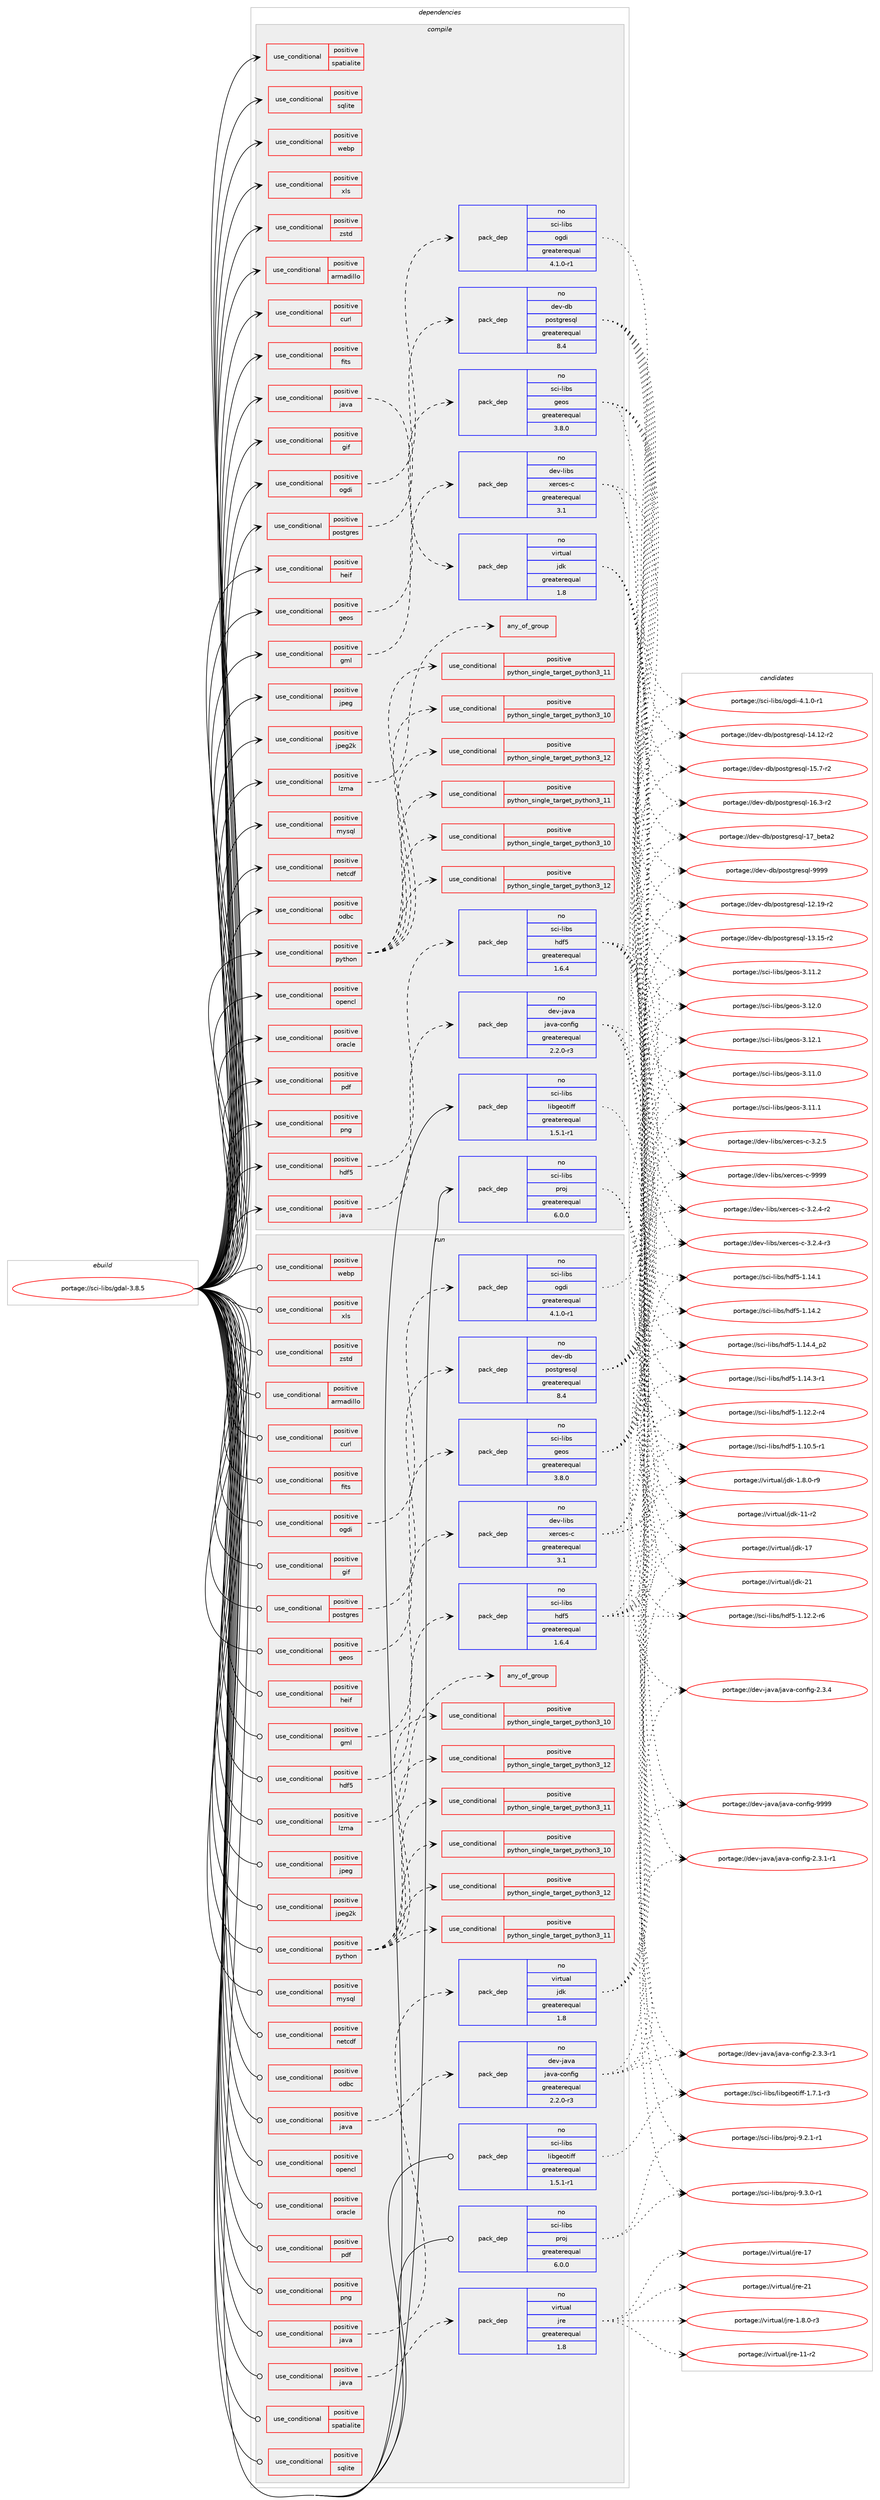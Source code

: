 digraph prolog {

# *************
# Graph options
# *************

newrank=true;
concentrate=true;
compound=true;
graph [rankdir=LR,fontname=Helvetica,fontsize=10,ranksep=1.5];#, ranksep=2.5, nodesep=0.2];
edge  [arrowhead=vee];
node  [fontname=Helvetica,fontsize=10];

# **********
# The ebuild
# **********

subgraph cluster_leftcol {
color=gray;
rank=same;
label=<<i>ebuild</i>>;
id [label="portage://sci-libs/gdal-3.8.5", color=red, width=4, href="../sci-libs/gdal-3.8.5.svg"];
}

# ****************
# The dependencies
# ****************

subgraph cluster_midcol {
color=gray;
label=<<i>dependencies</i>>;
subgraph cluster_compile {
fillcolor="#eeeeee";
style=filled;
label=<<i>compile</i>>;
subgraph cond103457 {
dependency201153 [label=<<TABLE BORDER="0" CELLBORDER="1" CELLSPACING="0" CELLPADDING="4"><TR><TD ROWSPAN="3" CELLPADDING="10">use_conditional</TD></TR><TR><TD>positive</TD></TR><TR><TD>armadillo</TD></TR></TABLE>>, shape=none, color=red];
# *** BEGIN UNKNOWN DEPENDENCY TYPE (TODO) ***
# dependency201153 -> package_dependency(portage://sci-libs/gdal-3.8.5,install,no,sci-libs,armadillo,none,[,,],any_same_slot,[use(enable(lapack),none)])
# *** END UNKNOWN DEPENDENCY TYPE (TODO) ***

}
id:e -> dependency201153:w [weight=20,style="solid",arrowhead="vee"];
subgraph cond103458 {
dependency201154 [label=<<TABLE BORDER="0" CELLBORDER="1" CELLSPACING="0" CELLPADDING="4"><TR><TD ROWSPAN="3" CELLPADDING="10">use_conditional</TD></TR><TR><TD>positive</TD></TR><TR><TD>curl</TD></TR></TABLE>>, shape=none, color=red];
# *** BEGIN UNKNOWN DEPENDENCY TYPE (TODO) ***
# dependency201154 -> package_dependency(portage://sci-libs/gdal-3.8.5,install,no,net-misc,curl,none,[,,],[],[])
# *** END UNKNOWN DEPENDENCY TYPE (TODO) ***

}
id:e -> dependency201154:w [weight=20,style="solid",arrowhead="vee"];
subgraph cond103459 {
dependency201155 [label=<<TABLE BORDER="0" CELLBORDER="1" CELLSPACING="0" CELLPADDING="4"><TR><TD ROWSPAN="3" CELLPADDING="10">use_conditional</TD></TR><TR><TD>positive</TD></TR><TR><TD>fits</TD></TR></TABLE>>, shape=none, color=red];
# *** BEGIN UNKNOWN DEPENDENCY TYPE (TODO) ***
# dependency201155 -> package_dependency(portage://sci-libs/gdal-3.8.5,install,no,sci-libs,cfitsio,none,[,,],any_same_slot,[])
# *** END UNKNOWN DEPENDENCY TYPE (TODO) ***

}
id:e -> dependency201155:w [weight=20,style="solid",arrowhead="vee"];
subgraph cond103460 {
dependency201156 [label=<<TABLE BORDER="0" CELLBORDER="1" CELLSPACING="0" CELLPADDING="4"><TR><TD ROWSPAN="3" CELLPADDING="10">use_conditional</TD></TR><TR><TD>positive</TD></TR><TR><TD>geos</TD></TR></TABLE>>, shape=none, color=red];
subgraph pack94910 {
dependency201157 [label=<<TABLE BORDER="0" CELLBORDER="1" CELLSPACING="0" CELLPADDING="4" WIDTH="220"><TR><TD ROWSPAN="6" CELLPADDING="30">pack_dep</TD></TR><TR><TD WIDTH="110">no</TD></TR><TR><TD>sci-libs</TD></TR><TR><TD>geos</TD></TR><TR><TD>greaterequal</TD></TR><TR><TD>3.8.0</TD></TR></TABLE>>, shape=none, color=blue];
}
dependency201156:e -> dependency201157:w [weight=20,style="dashed",arrowhead="vee"];
}
id:e -> dependency201156:w [weight=20,style="solid",arrowhead="vee"];
subgraph cond103461 {
dependency201158 [label=<<TABLE BORDER="0" CELLBORDER="1" CELLSPACING="0" CELLPADDING="4"><TR><TD ROWSPAN="3" CELLPADDING="10">use_conditional</TD></TR><TR><TD>positive</TD></TR><TR><TD>gif</TD></TR></TABLE>>, shape=none, color=red];
# *** BEGIN UNKNOWN DEPENDENCY TYPE (TODO) ***
# dependency201158 -> package_dependency(portage://sci-libs/gdal-3.8.5,install,no,media-libs,giflib,none,[,,],any_same_slot,[])
# *** END UNKNOWN DEPENDENCY TYPE (TODO) ***

}
id:e -> dependency201158:w [weight=20,style="solid",arrowhead="vee"];
subgraph cond103462 {
dependency201159 [label=<<TABLE BORDER="0" CELLBORDER="1" CELLSPACING="0" CELLPADDING="4"><TR><TD ROWSPAN="3" CELLPADDING="10">use_conditional</TD></TR><TR><TD>positive</TD></TR><TR><TD>gml</TD></TR></TABLE>>, shape=none, color=red];
subgraph pack94911 {
dependency201160 [label=<<TABLE BORDER="0" CELLBORDER="1" CELLSPACING="0" CELLPADDING="4" WIDTH="220"><TR><TD ROWSPAN="6" CELLPADDING="30">pack_dep</TD></TR><TR><TD WIDTH="110">no</TD></TR><TR><TD>dev-libs</TD></TR><TR><TD>xerces-c</TD></TR><TR><TD>greaterequal</TD></TR><TR><TD>3.1</TD></TR></TABLE>>, shape=none, color=blue];
}
dependency201159:e -> dependency201160:w [weight=20,style="dashed",arrowhead="vee"];
}
id:e -> dependency201159:w [weight=20,style="solid",arrowhead="vee"];
subgraph cond103463 {
dependency201161 [label=<<TABLE BORDER="0" CELLBORDER="1" CELLSPACING="0" CELLPADDING="4"><TR><TD ROWSPAN="3" CELLPADDING="10">use_conditional</TD></TR><TR><TD>positive</TD></TR><TR><TD>hdf5</TD></TR></TABLE>>, shape=none, color=red];
subgraph pack94912 {
dependency201162 [label=<<TABLE BORDER="0" CELLBORDER="1" CELLSPACING="0" CELLPADDING="4" WIDTH="220"><TR><TD ROWSPAN="6" CELLPADDING="30">pack_dep</TD></TR><TR><TD WIDTH="110">no</TD></TR><TR><TD>sci-libs</TD></TR><TR><TD>hdf5</TD></TR><TR><TD>greaterequal</TD></TR><TR><TD>1.6.4</TD></TR></TABLE>>, shape=none, color=blue];
}
dependency201161:e -> dependency201162:w [weight=20,style="dashed",arrowhead="vee"];
}
id:e -> dependency201161:w [weight=20,style="solid",arrowhead="vee"];
subgraph cond103464 {
dependency201163 [label=<<TABLE BORDER="0" CELLBORDER="1" CELLSPACING="0" CELLPADDING="4"><TR><TD ROWSPAN="3" CELLPADDING="10">use_conditional</TD></TR><TR><TD>positive</TD></TR><TR><TD>heif</TD></TR></TABLE>>, shape=none, color=red];
# *** BEGIN UNKNOWN DEPENDENCY TYPE (TODO) ***
# dependency201163 -> package_dependency(portage://sci-libs/gdal-3.8.5,install,no,media-libs,libheif,none,[,,],any_same_slot,[])
# *** END UNKNOWN DEPENDENCY TYPE (TODO) ***

}
id:e -> dependency201163:w [weight=20,style="solid",arrowhead="vee"];
subgraph cond103465 {
dependency201164 [label=<<TABLE BORDER="0" CELLBORDER="1" CELLSPACING="0" CELLPADDING="4"><TR><TD ROWSPAN="3" CELLPADDING="10">use_conditional</TD></TR><TR><TD>positive</TD></TR><TR><TD>java</TD></TR></TABLE>>, shape=none, color=red];
subgraph pack94913 {
dependency201165 [label=<<TABLE BORDER="0" CELLBORDER="1" CELLSPACING="0" CELLPADDING="4" WIDTH="220"><TR><TD ROWSPAN="6" CELLPADDING="30">pack_dep</TD></TR><TR><TD WIDTH="110">no</TD></TR><TR><TD>dev-java</TD></TR><TR><TD>java-config</TD></TR><TR><TD>greaterequal</TD></TR><TR><TD>2.2.0-r3</TD></TR></TABLE>>, shape=none, color=blue];
}
dependency201164:e -> dependency201165:w [weight=20,style="dashed",arrowhead="vee"];
}
id:e -> dependency201164:w [weight=20,style="solid",arrowhead="vee"];
subgraph cond103466 {
dependency201166 [label=<<TABLE BORDER="0" CELLBORDER="1" CELLSPACING="0" CELLPADDING="4"><TR><TD ROWSPAN="3" CELLPADDING="10">use_conditional</TD></TR><TR><TD>positive</TD></TR><TR><TD>java</TD></TR></TABLE>>, shape=none, color=red];
subgraph pack94914 {
dependency201167 [label=<<TABLE BORDER="0" CELLBORDER="1" CELLSPACING="0" CELLPADDING="4" WIDTH="220"><TR><TD ROWSPAN="6" CELLPADDING="30">pack_dep</TD></TR><TR><TD WIDTH="110">no</TD></TR><TR><TD>virtual</TD></TR><TR><TD>jdk</TD></TR><TR><TD>greaterequal</TD></TR><TR><TD>1.8</TD></TR></TABLE>>, shape=none, color=blue];
}
dependency201166:e -> dependency201167:w [weight=20,style="dashed",arrowhead="vee"];
}
id:e -> dependency201166:w [weight=20,style="solid",arrowhead="vee"];
subgraph cond103467 {
dependency201168 [label=<<TABLE BORDER="0" CELLBORDER="1" CELLSPACING="0" CELLPADDING="4"><TR><TD ROWSPAN="3" CELLPADDING="10">use_conditional</TD></TR><TR><TD>positive</TD></TR><TR><TD>jpeg</TD></TR></TABLE>>, shape=none, color=red];
# *** BEGIN UNKNOWN DEPENDENCY TYPE (TODO) ***
# dependency201168 -> package_dependency(portage://sci-libs/gdal-3.8.5,install,no,media-libs,libjpeg-turbo,none,[,,],any_same_slot,[])
# *** END UNKNOWN DEPENDENCY TYPE (TODO) ***

}
id:e -> dependency201168:w [weight=20,style="solid",arrowhead="vee"];
subgraph cond103468 {
dependency201169 [label=<<TABLE BORDER="0" CELLBORDER="1" CELLSPACING="0" CELLPADDING="4"><TR><TD ROWSPAN="3" CELLPADDING="10">use_conditional</TD></TR><TR><TD>positive</TD></TR><TR><TD>jpeg2k</TD></TR></TABLE>>, shape=none, color=red];
# *** BEGIN UNKNOWN DEPENDENCY TYPE (TODO) ***
# dependency201169 -> package_dependency(portage://sci-libs/gdal-3.8.5,install,no,media-libs,openjpeg,none,[,,],[slot(2),equal],[])
# *** END UNKNOWN DEPENDENCY TYPE (TODO) ***

}
id:e -> dependency201169:w [weight=20,style="solid",arrowhead="vee"];
subgraph cond103469 {
dependency201170 [label=<<TABLE BORDER="0" CELLBORDER="1" CELLSPACING="0" CELLPADDING="4"><TR><TD ROWSPAN="3" CELLPADDING="10">use_conditional</TD></TR><TR><TD>positive</TD></TR><TR><TD>lzma</TD></TR></TABLE>>, shape=none, color=red];
subgraph any2601 {
dependency201171 [label=<<TABLE BORDER="0" CELLBORDER="1" CELLSPACING="0" CELLPADDING="4"><TR><TD CELLPADDING="10">any_of_group</TD></TR></TABLE>>, shape=none, color=red];# *** BEGIN UNKNOWN DEPENDENCY TYPE (TODO) ***
# dependency201171 -> package_dependency(portage://sci-libs/gdal-3.8.5,install,no,app-arch,xz-utils,none,[,,],[],[])
# *** END UNKNOWN DEPENDENCY TYPE (TODO) ***

# *** BEGIN UNKNOWN DEPENDENCY TYPE (TODO) ***
# dependency201171 -> package_dependency(portage://sci-libs/gdal-3.8.5,install,no,app-arch,lzma,none,[,,],[],[])
# *** END UNKNOWN DEPENDENCY TYPE (TODO) ***

}
dependency201170:e -> dependency201171:w [weight=20,style="dashed",arrowhead="vee"];
}
id:e -> dependency201170:w [weight=20,style="solid",arrowhead="vee"];
subgraph cond103470 {
dependency201172 [label=<<TABLE BORDER="0" CELLBORDER="1" CELLSPACING="0" CELLPADDING="4"><TR><TD ROWSPAN="3" CELLPADDING="10">use_conditional</TD></TR><TR><TD>positive</TD></TR><TR><TD>mysql</TD></TR></TABLE>>, shape=none, color=red];
# *** BEGIN UNKNOWN DEPENDENCY TYPE (TODO) ***
# dependency201172 -> package_dependency(portage://sci-libs/gdal-3.8.5,install,no,virtual,mysql,none,[,,],[],[])
# *** END UNKNOWN DEPENDENCY TYPE (TODO) ***

}
id:e -> dependency201172:w [weight=20,style="solid",arrowhead="vee"];
subgraph cond103471 {
dependency201173 [label=<<TABLE BORDER="0" CELLBORDER="1" CELLSPACING="0" CELLPADDING="4"><TR><TD ROWSPAN="3" CELLPADDING="10">use_conditional</TD></TR><TR><TD>positive</TD></TR><TR><TD>netcdf</TD></TR></TABLE>>, shape=none, color=red];
# *** BEGIN UNKNOWN DEPENDENCY TYPE (TODO) ***
# dependency201173 -> package_dependency(portage://sci-libs/gdal-3.8.5,install,no,sci-libs,netcdf,none,[,,],any_same_slot,[])
# *** END UNKNOWN DEPENDENCY TYPE (TODO) ***

}
id:e -> dependency201173:w [weight=20,style="solid",arrowhead="vee"];
subgraph cond103472 {
dependency201174 [label=<<TABLE BORDER="0" CELLBORDER="1" CELLSPACING="0" CELLPADDING="4"><TR><TD ROWSPAN="3" CELLPADDING="10">use_conditional</TD></TR><TR><TD>positive</TD></TR><TR><TD>odbc</TD></TR></TABLE>>, shape=none, color=red];
# *** BEGIN UNKNOWN DEPENDENCY TYPE (TODO) ***
# dependency201174 -> package_dependency(portage://sci-libs/gdal-3.8.5,install,no,dev-db,unixODBC,none,[,,],[],[])
# *** END UNKNOWN DEPENDENCY TYPE (TODO) ***

}
id:e -> dependency201174:w [weight=20,style="solid",arrowhead="vee"];
subgraph cond103473 {
dependency201175 [label=<<TABLE BORDER="0" CELLBORDER="1" CELLSPACING="0" CELLPADDING="4"><TR><TD ROWSPAN="3" CELLPADDING="10">use_conditional</TD></TR><TR><TD>positive</TD></TR><TR><TD>ogdi</TD></TR></TABLE>>, shape=none, color=red];
subgraph pack94915 {
dependency201176 [label=<<TABLE BORDER="0" CELLBORDER="1" CELLSPACING="0" CELLPADDING="4" WIDTH="220"><TR><TD ROWSPAN="6" CELLPADDING="30">pack_dep</TD></TR><TR><TD WIDTH="110">no</TD></TR><TR><TD>sci-libs</TD></TR><TR><TD>ogdi</TD></TR><TR><TD>greaterequal</TD></TR><TR><TD>4.1.0-r1</TD></TR></TABLE>>, shape=none, color=blue];
}
dependency201175:e -> dependency201176:w [weight=20,style="dashed",arrowhead="vee"];
}
id:e -> dependency201175:w [weight=20,style="solid",arrowhead="vee"];
subgraph cond103474 {
dependency201177 [label=<<TABLE BORDER="0" CELLBORDER="1" CELLSPACING="0" CELLPADDING="4"><TR><TD ROWSPAN="3" CELLPADDING="10">use_conditional</TD></TR><TR><TD>positive</TD></TR><TR><TD>opencl</TD></TR></TABLE>>, shape=none, color=red];
# *** BEGIN UNKNOWN DEPENDENCY TYPE (TODO) ***
# dependency201177 -> package_dependency(portage://sci-libs/gdal-3.8.5,install,no,virtual,opencl,none,[,,],[],[])
# *** END UNKNOWN DEPENDENCY TYPE (TODO) ***

}
id:e -> dependency201177:w [weight=20,style="solid",arrowhead="vee"];
subgraph cond103475 {
dependency201178 [label=<<TABLE BORDER="0" CELLBORDER="1" CELLSPACING="0" CELLPADDING="4"><TR><TD ROWSPAN="3" CELLPADDING="10">use_conditional</TD></TR><TR><TD>positive</TD></TR><TR><TD>oracle</TD></TR></TABLE>>, shape=none, color=red];
# *** BEGIN UNKNOWN DEPENDENCY TYPE (TODO) ***
# dependency201178 -> package_dependency(portage://sci-libs/gdal-3.8.5,install,no,dev-db,oracle-instantclient,none,[,,],any_same_slot,[])
# *** END UNKNOWN DEPENDENCY TYPE (TODO) ***

}
id:e -> dependency201178:w [weight=20,style="solid",arrowhead="vee"];
subgraph cond103476 {
dependency201179 [label=<<TABLE BORDER="0" CELLBORDER="1" CELLSPACING="0" CELLPADDING="4"><TR><TD ROWSPAN="3" CELLPADDING="10">use_conditional</TD></TR><TR><TD>positive</TD></TR><TR><TD>pdf</TD></TR></TABLE>>, shape=none, color=red];
# *** BEGIN UNKNOWN DEPENDENCY TYPE (TODO) ***
# dependency201179 -> package_dependency(portage://sci-libs/gdal-3.8.5,install,no,app-text,poppler,none,[,,],any_same_slot,[])
# *** END UNKNOWN DEPENDENCY TYPE (TODO) ***

}
id:e -> dependency201179:w [weight=20,style="solid",arrowhead="vee"];
subgraph cond103477 {
dependency201180 [label=<<TABLE BORDER="0" CELLBORDER="1" CELLSPACING="0" CELLPADDING="4"><TR><TD ROWSPAN="3" CELLPADDING="10">use_conditional</TD></TR><TR><TD>positive</TD></TR><TR><TD>png</TD></TR></TABLE>>, shape=none, color=red];
# *** BEGIN UNKNOWN DEPENDENCY TYPE (TODO) ***
# dependency201180 -> package_dependency(portage://sci-libs/gdal-3.8.5,install,no,media-libs,libpng,none,[,,],any_same_slot,[])
# *** END UNKNOWN DEPENDENCY TYPE (TODO) ***

}
id:e -> dependency201180:w [weight=20,style="solid",arrowhead="vee"];
subgraph cond103478 {
dependency201181 [label=<<TABLE BORDER="0" CELLBORDER="1" CELLSPACING="0" CELLPADDING="4"><TR><TD ROWSPAN="3" CELLPADDING="10">use_conditional</TD></TR><TR><TD>positive</TD></TR><TR><TD>postgres</TD></TR></TABLE>>, shape=none, color=red];
subgraph pack94916 {
dependency201182 [label=<<TABLE BORDER="0" CELLBORDER="1" CELLSPACING="0" CELLPADDING="4" WIDTH="220"><TR><TD ROWSPAN="6" CELLPADDING="30">pack_dep</TD></TR><TR><TD WIDTH="110">no</TD></TR><TR><TD>dev-db</TD></TR><TR><TD>postgresql</TD></TR><TR><TD>greaterequal</TD></TR><TR><TD>8.4</TD></TR></TABLE>>, shape=none, color=blue];
}
dependency201181:e -> dependency201182:w [weight=20,style="dashed",arrowhead="vee"];
}
id:e -> dependency201181:w [weight=20,style="solid",arrowhead="vee"];
subgraph cond103479 {
dependency201183 [label=<<TABLE BORDER="0" CELLBORDER="1" CELLSPACING="0" CELLPADDING="4"><TR><TD ROWSPAN="3" CELLPADDING="10">use_conditional</TD></TR><TR><TD>positive</TD></TR><TR><TD>python</TD></TR></TABLE>>, shape=none, color=red];
subgraph cond103480 {
dependency201184 [label=<<TABLE BORDER="0" CELLBORDER="1" CELLSPACING="0" CELLPADDING="4"><TR><TD ROWSPAN="3" CELLPADDING="10">use_conditional</TD></TR><TR><TD>positive</TD></TR><TR><TD>python_single_target_python3_10</TD></TR></TABLE>>, shape=none, color=red];
# *** BEGIN UNKNOWN DEPENDENCY TYPE (TODO) ***
# dependency201184 -> package_dependency(portage://sci-libs/gdal-3.8.5,install,no,dev-lang,python,none,[,,],[slot(3.10)],[])
# *** END UNKNOWN DEPENDENCY TYPE (TODO) ***

}
dependency201183:e -> dependency201184:w [weight=20,style="dashed",arrowhead="vee"];
subgraph cond103481 {
dependency201185 [label=<<TABLE BORDER="0" CELLBORDER="1" CELLSPACING="0" CELLPADDING="4"><TR><TD ROWSPAN="3" CELLPADDING="10">use_conditional</TD></TR><TR><TD>positive</TD></TR><TR><TD>python_single_target_python3_11</TD></TR></TABLE>>, shape=none, color=red];
# *** BEGIN UNKNOWN DEPENDENCY TYPE (TODO) ***
# dependency201185 -> package_dependency(portage://sci-libs/gdal-3.8.5,install,no,dev-lang,python,none,[,,],[slot(3.11)],[])
# *** END UNKNOWN DEPENDENCY TYPE (TODO) ***

}
dependency201183:e -> dependency201185:w [weight=20,style="dashed",arrowhead="vee"];
subgraph cond103482 {
dependency201186 [label=<<TABLE BORDER="0" CELLBORDER="1" CELLSPACING="0" CELLPADDING="4"><TR><TD ROWSPAN="3" CELLPADDING="10">use_conditional</TD></TR><TR><TD>positive</TD></TR><TR><TD>python_single_target_python3_12</TD></TR></TABLE>>, shape=none, color=red];
# *** BEGIN UNKNOWN DEPENDENCY TYPE (TODO) ***
# dependency201186 -> package_dependency(portage://sci-libs/gdal-3.8.5,install,no,dev-lang,python,none,[,,],[slot(3.12)],[])
# *** END UNKNOWN DEPENDENCY TYPE (TODO) ***

}
dependency201183:e -> dependency201186:w [weight=20,style="dashed",arrowhead="vee"];
subgraph cond103483 {
dependency201187 [label=<<TABLE BORDER="0" CELLBORDER="1" CELLSPACING="0" CELLPADDING="4"><TR><TD ROWSPAN="3" CELLPADDING="10">use_conditional</TD></TR><TR><TD>positive</TD></TR><TR><TD>python_single_target_python3_10</TD></TR></TABLE>>, shape=none, color=red];
# *** BEGIN UNKNOWN DEPENDENCY TYPE (TODO) ***
# dependency201187 -> package_dependency(portage://sci-libs/gdal-3.8.5,install,no,dev-python,numpy,none,[,,],[],[use(enable(python_targets_python3_10),negative)])
# *** END UNKNOWN DEPENDENCY TYPE (TODO) ***

}
dependency201183:e -> dependency201187:w [weight=20,style="dashed",arrowhead="vee"];
subgraph cond103484 {
dependency201188 [label=<<TABLE BORDER="0" CELLBORDER="1" CELLSPACING="0" CELLPADDING="4"><TR><TD ROWSPAN="3" CELLPADDING="10">use_conditional</TD></TR><TR><TD>positive</TD></TR><TR><TD>python_single_target_python3_11</TD></TR></TABLE>>, shape=none, color=red];
# *** BEGIN UNKNOWN DEPENDENCY TYPE (TODO) ***
# dependency201188 -> package_dependency(portage://sci-libs/gdal-3.8.5,install,no,dev-python,numpy,none,[,,],[],[use(enable(python_targets_python3_11),negative)])
# *** END UNKNOWN DEPENDENCY TYPE (TODO) ***

}
dependency201183:e -> dependency201188:w [weight=20,style="dashed",arrowhead="vee"];
subgraph cond103485 {
dependency201189 [label=<<TABLE BORDER="0" CELLBORDER="1" CELLSPACING="0" CELLPADDING="4"><TR><TD ROWSPAN="3" CELLPADDING="10">use_conditional</TD></TR><TR><TD>positive</TD></TR><TR><TD>python_single_target_python3_12</TD></TR></TABLE>>, shape=none, color=red];
# *** BEGIN UNKNOWN DEPENDENCY TYPE (TODO) ***
# dependency201189 -> package_dependency(portage://sci-libs/gdal-3.8.5,install,no,dev-python,numpy,none,[,,],[],[use(enable(python_targets_python3_12),negative)])
# *** END UNKNOWN DEPENDENCY TYPE (TODO) ***

}
dependency201183:e -> dependency201189:w [weight=20,style="dashed",arrowhead="vee"];
}
id:e -> dependency201183:w [weight=20,style="solid",arrowhead="vee"];
subgraph cond103486 {
dependency201190 [label=<<TABLE BORDER="0" CELLBORDER="1" CELLSPACING="0" CELLPADDING="4"><TR><TD ROWSPAN="3" CELLPADDING="10">use_conditional</TD></TR><TR><TD>positive</TD></TR><TR><TD>spatialite</TD></TR></TABLE>>, shape=none, color=red];
# *** BEGIN UNKNOWN DEPENDENCY TYPE (TODO) ***
# dependency201190 -> package_dependency(portage://sci-libs/gdal-3.8.5,install,no,dev-db,spatialite,none,[,,],[],[])
# *** END UNKNOWN DEPENDENCY TYPE (TODO) ***

}
id:e -> dependency201190:w [weight=20,style="solid",arrowhead="vee"];
subgraph cond103487 {
dependency201191 [label=<<TABLE BORDER="0" CELLBORDER="1" CELLSPACING="0" CELLPADDING="4"><TR><TD ROWSPAN="3" CELLPADDING="10">use_conditional</TD></TR><TR><TD>positive</TD></TR><TR><TD>sqlite</TD></TR></TABLE>>, shape=none, color=red];
# *** BEGIN UNKNOWN DEPENDENCY TYPE (TODO) ***
# dependency201191 -> package_dependency(portage://sci-libs/gdal-3.8.5,install,no,dev-db,sqlite,none,[,,],[slot(3)],[])
# *** END UNKNOWN DEPENDENCY TYPE (TODO) ***

}
id:e -> dependency201191:w [weight=20,style="solid",arrowhead="vee"];
subgraph cond103488 {
dependency201192 [label=<<TABLE BORDER="0" CELLBORDER="1" CELLSPACING="0" CELLPADDING="4"><TR><TD ROWSPAN="3" CELLPADDING="10">use_conditional</TD></TR><TR><TD>positive</TD></TR><TR><TD>webp</TD></TR></TABLE>>, shape=none, color=red];
# *** BEGIN UNKNOWN DEPENDENCY TYPE (TODO) ***
# dependency201192 -> package_dependency(portage://sci-libs/gdal-3.8.5,install,no,media-libs,libwebp,none,[,,],any_same_slot,[])
# *** END UNKNOWN DEPENDENCY TYPE (TODO) ***

}
id:e -> dependency201192:w [weight=20,style="solid",arrowhead="vee"];
subgraph cond103489 {
dependency201193 [label=<<TABLE BORDER="0" CELLBORDER="1" CELLSPACING="0" CELLPADDING="4"><TR><TD ROWSPAN="3" CELLPADDING="10">use_conditional</TD></TR><TR><TD>positive</TD></TR><TR><TD>xls</TD></TR></TABLE>>, shape=none, color=red];
# *** BEGIN UNKNOWN DEPENDENCY TYPE (TODO) ***
# dependency201193 -> package_dependency(portage://sci-libs/gdal-3.8.5,install,no,dev-libs,freexl,none,[,,],[],[])
# *** END UNKNOWN DEPENDENCY TYPE (TODO) ***

}
id:e -> dependency201193:w [weight=20,style="solid",arrowhead="vee"];
subgraph cond103490 {
dependency201194 [label=<<TABLE BORDER="0" CELLBORDER="1" CELLSPACING="0" CELLPADDING="4"><TR><TD ROWSPAN="3" CELLPADDING="10">use_conditional</TD></TR><TR><TD>positive</TD></TR><TR><TD>zstd</TD></TR></TABLE>>, shape=none, color=red];
# *** BEGIN UNKNOWN DEPENDENCY TYPE (TODO) ***
# dependency201194 -> package_dependency(portage://sci-libs/gdal-3.8.5,install,no,app-arch,zstd,none,[,,],any_same_slot,[])
# *** END UNKNOWN DEPENDENCY TYPE (TODO) ***

}
id:e -> dependency201194:w [weight=20,style="solid",arrowhead="vee"];
# *** BEGIN UNKNOWN DEPENDENCY TYPE (TODO) ***
# id -> package_dependency(portage://sci-libs/gdal-3.8.5,install,no,dev-libs,expat,none,[,,],[],[])
# *** END UNKNOWN DEPENDENCY TYPE (TODO) ***

# *** BEGIN UNKNOWN DEPENDENCY TYPE (TODO) ***
# id -> package_dependency(portage://sci-libs/gdal-3.8.5,install,no,dev-libs,json-c,none,[,,],any_same_slot,[])
# *** END UNKNOWN DEPENDENCY TYPE (TODO) ***

# *** BEGIN UNKNOWN DEPENDENCY TYPE (TODO) ***
# id -> package_dependency(portage://sci-libs/gdal-3.8.5,install,no,dev-libs,libpcre2,none,[,,],[],[])
# *** END UNKNOWN DEPENDENCY TYPE (TODO) ***

# *** BEGIN UNKNOWN DEPENDENCY TYPE (TODO) ***
# id -> package_dependency(portage://sci-libs/gdal-3.8.5,install,no,dev-libs,libxml2,none,[,,],[slot(2)],[])
# *** END UNKNOWN DEPENDENCY TYPE (TODO) ***

# *** BEGIN UNKNOWN DEPENDENCY TYPE (TODO) ***
# id -> package_dependency(portage://sci-libs/gdal-3.8.5,install,no,dev-libs,openssl,none,[,,],any_same_slot,[])
# *** END UNKNOWN DEPENDENCY TYPE (TODO) ***

# *** BEGIN UNKNOWN DEPENDENCY TYPE (TODO) ***
# id -> package_dependency(portage://sci-libs/gdal-3.8.5,install,no,media-libs,tiff,none,[,,],[],[])
# *** END UNKNOWN DEPENDENCY TYPE (TODO) ***

subgraph pack94917 {
dependency201195 [label=<<TABLE BORDER="0" CELLBORDER="1" CELLSPACING="0" CELLPADDING="4" WIDTH="220"><TR><TD ROWSPAN="6" CELLPADDING="30">pack_dep</TD></TR><TR><TD WIDTH="110">no</TD></TR><TR><TD>sci-libs</TD></TR><TR><TD>libgeotiff</TD></TR><TR><TD>greaterequal</TD></TR><TR><TD>1.5.1-r1</TD></TR></TABLE>>, shape=none, color=blue];
}
id:e -> dependency201195:w [weight=20,style="solid",arrowhead="vee"];
subgraph pack94918 {
dependency201196 [label=<<TABLE BORDER="0" CELLBORDER="1" CELLSPACING="0" CELLPADDING="4" WIDTH="220"><TR><TD ROWSPAN="6" CELLPADDING="30">pack_dep</TD></TR><TR><TD WIDTH="110">no</TD></TR><TR><TD>sci-libs</TD></TR><TR><TD>proj</TD></TR><TR><TD>greaterequal</TD></TR><TR><TD>6.0.0</TD></TR></TABLE>>, shape=none, color=blue];
}
id:e -> dependency201196:w [weight=20,style="solid",arrowhead="vee"];
# *** BEGIN UNKNOWN DEPENDENCY TYPE (TODO) ***
# id -> package_dependency(portage://sci-libs/gdal-3.8.5,install,no,sys-libs,zlib,none,[,,],[],[use(enable(minizip),positive)])
# *** END UNKNOWN DEPENDENCY TYPE (TODO) ***

}
subgraph cluster_compileandrun {
fillcolor="#eeeeee";
style=filled;
label=<<i>compile and run</i>>;
}
subgraph cluster_run {
fillcolor="#eeeeee";
style=filled;
label=<<i>run</i>>;
subgraph cond103491 {
dependency201197 [label=<<TABLE BORDER="0" CELLBORDER="1" CELLSPACING="0" CELLPADDING="4"><TR><TD ROWSPAN="3" CELLPADDING="10">use_conditional</TD></TR><TR><TD>positive</TD></TR><TR><TD>armadillo</TD></TR></TABLE>>, shape=none, color=red];
# *** BEGIN UNKNOWN DEPENDENCY TYPE (TODO) ***
# dependency201197 -> package_dependency(portage://sci-libs/gdal-3.8.5,run,no,sci-libs,armadillo,none,[,,],any_same_slot,[use(enable(lapack),none)])
# *** END UNKNOWN DEPENDENCY TYPE (TODO) ***

}
id:e -> dependency201197:w [weight=20,style="solid",arrowhead="odot"];
subgraph cond103492 {
dependency201198 [label=<<TABLE BORDER="0" CELLBORDER="1" CELLSPACING="0" CELLPADDING="4"><TR><TD ROWSPAN="3" CELLPADDING="10">use_conditional</TD></TR><TR><TD>positive</TD></TR><TR><TD>curl</TD></TR></TABLE>>, shape=none, color=red];
# *** BEGIN UNKNOWN DEPENDENCY TYPE (TODO) ***
# dependency201198 -> package_dependency(portage://sci-libs/gdal-3.8.5,run,no,net-misc,curl,none,[,,],[],[])
# *** END UNKNOWN DEPENDENCY TYPE (TODO) ***

}
id:e -> dependency201198:w [weight=20,style="solid",arrowhead="odot"];
subgraph cond103493 {
dependency201199 [label=<<TABLE BORDER="0" CELLBORDER="1" CELLSPACING="0" CELLPADDING="4"><TR><TD ROWSPAN="3" CELLPADDING="10">use_conditional</TD></TR><TR><TD>positive</TD></TR><TR><TD>fits</TD></TR></TABLE>>, shape=none, color=red];
# *** BEGIN UNKNOWN DEPENDENCY TYPE (TODO) ***
# dependency201199 -> package_dependency(portage://sci-libs/gdal-3.8.5,run,no,sci-libs,cfitsio,none,[,,],any_same_slot,[])
# *** END UNKNOWN DEPENDENCY TYPE (TODO) ***

}
id:e -> dependency201199:w [weight=20,style="solid",arrowhead="odot"];
subgraph cond103494 {
dependency201200 [label=<<TABLE BORDER="0" CELLBORDER="1" CELLSPACING="0" CELLPADDING="4"><TR><TD ROWSPAN="3" CELLPADDING="10">use_conditional</TD></TR><TR><TD>positive</TD></TR><TR><TD>geos</TD></TR></TABLE>>, shape=none, color=red];
subgraph pack94919 {
dependency201201 [label=<<TABLE BORDER="0" CELLBORDER="1" CELLSPACING="0" CELLPADDING="4" WIDTH="220"><TR><TD ROWSPAN="6" CELLPADDING="30">pack_dep</TD></TR><TR><TD WIDTH="110">no</TD></TR><TR><TD>sci-libs</TD></TR><TR><TD>geos</TD></TR><TR><TD>greaterequal</TD></TR><TR><TD>3.8.0</TD></TR></TABLE>>, shape=none, color=blue];
}
dependency201200:e -> dependency201201:w [weight=20,style="dashed",arrowhead="vee"];
}
id:e -> dependency201200:w [weight=20,style="solid",arrowhead="odot"];
subgraph cond103495 {
dependency201202 [label=<<TABLE BORDER="0" CELLBORDER="1" CELLSPACING="0" CELLPADDING="4"><TR><TD ROWSPAN="3" CELLPADDING="10">use_conditional</TD></TR><TR><TD>positive</TD></TR><TR><TD>gif</TD></TR></TABLE>>, shape=none, color=red];
# *** BEGIN UNKNOWN DEPENDENCY TYPE (TODO) ***
# dependency201202 -> package_dependency(portage://sci-libs/gdal-3.8.5,run,no,media-libs,giflib,none,[,,],any_same_slot,[])
# *** END UNKNOWN DEPENDENCY TYPE (TODO) ***

}
id:e -> dependency201202:w [weight=20,style="solid",arrowhead="odot"];
subgraph cond103496 {
dependency201203 [label=<<TABLE BORDER="0" CELLBORDER="1" CELLSPACING="0" CELLPADDING="4"><TR><TD ROWSPAN="3" CELLPADDING="10">use_conditional</TD></TR><TR><TD>positive</TD></TR><TR><TD>gml</TD></TR></TABLE>>, shape=none, color=red];
subgraph pack94920 {
dependency201204 [label=<<TABLE BORDER="0" CELLBORDER="1" CELLSPACING="0" CELLPADDING="4" WIDTH="220"><TR><TD ROWSPAN="6" CELLPADDING="30">pack_dep</TD></TR><TR><TD WIDTH="110">no</TD></TR><TR><TD>dev-libs</TD></TR><TR><TD>xerces-c</TD></TR><TR><TD>greaterequal</TD></TR><TR><TD>3.1</TD></TR></TABLE>>, shape=none, color=blue];
}
dependency201203:e -> dependency201204:w [weight=20,style="dashed",arrowhead="vee"];
}
id:e -> dependency201203:w [weight=20,style="solid",arrowhead="odot"];
subgraph cond103497 {
dependency201205 [label=<<TABLE BORDER="0" CELLBORDER="1" CELLSPACING="0" CELLPADDING="4"><TR><TD ROWSPAN="3" CELLPADDING="10">use_conditional</TD></TR><TR><TD>positive</TD></TR><TR><TD>hdf5</TD></TR></TABLE>>, shape=none, color=red];
subgraph pack94921 {
dependency201206 [label=<<TABLE BORDER="0" CELLBORDER="1" CELLSPACING="0" CELLPADDING="4" WIDTH="220"><TR><TD ROWSPAN="6" CELLPADDING="30">pack_dep</TD></TR><TR><TD WIDTH="110">no</TD></TR><TR><TD>sci-libs</TD></TR><TR><TD>hdf5</TD></TR><TR><TD>greaterequal</TD></TR><TR><TD>1.6.4</TD></TR></TABLE>>, shape=none, color=blue];
}
dependency201205:e -> dependency201206:w [weight=20,style="dashed",arrowhead="vee"];
}
id:e -> dependency201205:w [weight=20,style="solid",arrowhead="odot"];
subgraph cond103498 {
dependency201207 [label=<<TABLE BORDER="0" CELLBORDER="1" CELLSPACING="0" CELLPADDING="4"><TR><TD ROWSPAN="3" CELLPADDING="10">use_conditional</TD></TR><TR><TD>positive</TD></TR><TR><TD>heif</TD></TR></TABLE>>, shape=none, color=red];
# *** BEGIN UNKNOWN DEPENDENCY TYPE (TODO) ***
# dependency201207 -> package_dependency(portage://sci-libs/gdal-3.8.5,run,no,media-libs,libheif,none,[,,],any_same_slot,[])
# *** END UNKNOWN DEPENDENCY TYPE (TODO) ***

}
id:e -> dependency201207:w [weight=20,style="solid",arrowhead="odot"];
subgraph cond103499 {
dependency201208 [label=<<TABLE BORDER="0" CELLBORDER="1" CELLSPACING="0" CELLPADDING="4"><TR><TD ROWSPAN="3" CELLPADDING="10">use_conditional</TD></TR><TR><TD>positive</TD></TR><TR><TD>java</TD></TR></TABLE>>, shape=none, color=red];
subgraph pack94922 {
dependency201209 [label=<<TABLE BORDER="0" CELLBORDER="1" CELLSPACING="0" CELLPADDING="4" WIDTH="220"><TR><TD ROWSPAN="6" CELLPADDING="30">pack_dep</TD></TR><TR><TD WIDTH="110">no</TD></TR><TR><TD>dev-java</TD></TR><TR><TD>java-config</TD></TR><TR><TD>greaterequal</TD></TR><TR><TD>2.2.0-r3</TD></TR></TABLE>>, shape=none, color=blue];
}
dependency201208:e -> dependency201209:w [weight=20,style="dashed",arrowhead="vee"];
}
id:e -> dependency201208:w [weight=20,style="solid",arrowhead="odot"];
subgraph cond103500 {
dependency201210 [label=<<TABLE BORDER="0" CELLBORDER="1" CELLSPACING="0" CELLPADDING="4"><TR><TD ROWSPAN="3" CELLPADDING="10">use_conditional</TD></TR><TR><TD>positive</TD></TR><TR><TD>java</TD></TR></TABLE>>, shape=none, color=red];
subgraph pack94923 {
dependency201211 [label=<<TABLE BORDER="0" CELLBORDER="1" CELLSPACING="0" CELLPADDING="4" WIDTH="220"><TR><TD ROWSPAN="6" CELLPADDING="30">pack_dep</TD></TR><TR><TD WIDTH="110">no</TD></TR><TR><TD>virtual</TD></TR><TR><TD>jdk</TD></TR><TR><TD>greaterequal</TD></TR><TR><TD>1.8</TD></TR></TABLE>>, shape=none, color=blue];
}
dependency201210:e -> dependency201211:w [weight=20,style="dashed",arrowhead="vee"];
}
id:e -> dependency201210:w [weight=20,style="solid",arrowhead="odot"];
subgraph cond103501 {
dependency201212 [label=<<TABLE BORDER="0" CELLBORDER="1" CELLSPACING="0" CELLPADDING="4"><TR><TD ROWSPAN="3" CELLPADDING="10">use_conditional</TD></TR><TR><TD>positive</TD></TR><TR><TD>java</TD></TR></TABLE>>, shape=none, color=red];
subgraph pack94924 {
dependency201213 [label=<<TABLE BORDER="0" CELLBORDER="1" CELLSPACING="0" CELLPADDING="4" WIDTH="220"><TR><TD ROWSPAN="6" CELLPADDING="30">pack_dep</TD></TR><TR><TD WIDTH="110">no</TD></TR><TR><TD>virtual</TD></TR><TR><TD>jre</TD></TR><TR><TD>greaterequal</TD></TR><TR><TD>1.8</TD></TR></TABLE>>, shape=none, color=blue];
}
dependency201212:e -> dependency201213:w [weight=20,style="dashed",arrowhead="vee"];
}
id:e -> dependency201212:w [weight=20,style="solid",arrowhead="odot"];
subgraph cond103502 {
dependency201214 [label=<<TABLE BORDER="0" CELLBORDER="1" CELLSPACING="0" CELLPADDING="4"><TR><TD ROWSPAN="3" CELLPADDING="10">use_conditional</TD></TR><TR><TD>positive</TD></TR><TR><TD>jpeg</TD></TR></TABLE>>, shape=none, color=red];
# *** BEGIN UNKNOWN DEPENDENCY TYPE (TODO) ***
# dependency201214 -> package_dependency(portage://sci-libs/gdal-3.8.5,run,no,media-libs,libjpeg-turbo,none,[,,],any_same_slot,[])
# *** END UNKNOWN DEPENDENCY TYPE (TODO) ***

}
id:e -> dependency201214:w [weight=20,style="solid",arrowhead="odot"];
subgraph cond103503 {
dependency201215 [label=<<TABLE BORDER="0" CELLBORDER="1" CELLSPACING="0" CELLPADDING="4"><TR><TD ROWSPAN="3" CELLPADDING="10">use_conditional</TD></TR><TR><TD>positive</TD></TR><TR><TD>jpeg2k</TD></TR></TABLE>>, shape=none, color=red];
# *** BEGIN UNKNOWN DEPENDENCY TYPE (TODO) ***
# dependency201215 -> package_dependency(portage://sci-libs/gdal-3.8.5,run,no,media-libs,openjpeg,none,[,,],[slot(2),equal],[])
# *** END UNKNOWN DEPENDENCY TYPE (TODO) ***

}
id:e -> dependency201215:w [weight=20,style="solid",arrowhead="odot"];
subgraph cond103504 {
dependency201216 [label=<<TABLE BORDER="0" CELLBORDER="1" CELLSPACING="0" CELLPADDING="4"><TR><TD ROWSPAN="3" CELLPADDING="10">use_conditional</TD></TR><TR><TD>positive</TD></TR><TR><TD>lzma</TD></TR></TABLE>>, shape=none, color=red];
subgraph any2602 {
dependency201217 [label=<<TABLE BORDER="0" CELLBORDER="1" CELLSPACING="0" CELLPADDING="4"><TR><TD CELLPADDING="10">any_of_group</TD></TR></TABLE>>, shape=none, color=red];# *** BEGIN UNKNOWN DEPENDENCY TYPE (TODO) ***
# dependency201217 -> package_dependency(portage://sci-libs/gdal-3.8.5,run,no,app-arch,xz-utils,none,[,,],[],[])
# *** END UNKNOWN DEPENDENCY TYPE (TODO) ***

# *** BEGIN UNKNOWN DEPENDENCY TYPE (TODO) ***
# dependency201217 -> package_dependency(portage://sci-libs/gdal-3.8.5,run,no,app-arch,lzma,none,[,,],[],[])
# *** END UNKNOWN DEPENDENCY TYPE (TODO) ***

}
dependency201216:e -> dependency201217:w [weight=20,style="dashed",arrowhead="vee"];
}
id:e -> dependency201216:w [weight=20,style="solid",arrowhead="odot"];
subgraph cond103505 {
dependency201218 [label=<<TABLE BORDER="0" CELLBORDER="1" CELLSPACING="0" CELLPADDING="4"><TR><TD ROWSPAN="3" CELLPADDING="10">use_conditional</TD></TR><TR><TD>positive</TD></TR><TR><TD>mysql</TD></TR></TABLE>>, shape=none, color=red];
# *** BEGIN UNKNOWN DEPENDENCY TYPE (TODO) ***
# dependency201218 -> package_dependency(portage://sci-libs/gdal-3.8.5,run,no,virtual,mysql,none,[,,],[],[])
# *** END UNKNOWN DEPENDENCY TYPE (TODO) ***

}
id:e -> dependency201218:w [weight=20,style="solid",arrowhead="odot"];
subgraph cond103506 {
dependency201219 [label=<<TABLE BORDER="0" CELLBORDER="1" CELLSPACING="0" CELLPADDING="4"><TR><TD ROWSPAN="3" CELLPADDING="10">use_conditional</TD></TR><TR><TD>positive</TD></TR><TR><TD>netcdf</TD></TR></TABLE>>, shape=none, color=red];
# *** BEGIN UNKNOWN DEPENDENCY TYPE (TODO) ***
# dependency201219 -> package_dependency(portage://sci-libs/gdal-3.8.5,run,no,sci-libs,netcdf,none,[,,],any_same_slot,[])
# *** END UNKNOWN DEPENDENCY TYPE (TODO) ***

}
id:e -> dependency201219:w [weight=20,style="solid",arrowhead="odot"];
subgraph cond103507 {
dependency201220 [label=<<TABLE BORDER="0" CELLBORDER="1" CELLSPACING="0" CELLPADDING="4"><TR><TD ROWSPAN="3" CELLPADDING="10">use_conditional</TD></TR><TR><TD>positive</TD></TR><TR><TD>odbc</TD></TR></TABLE>>, shape=none, color=red];
# *** BEGIN UNKNOWN DEPENDENCY TYPE (TODO) ***
# dependency201220 -> package_dependency(portage://sci-libs/gdal-3.8.5,run,no,dev-db,unixODBC,none,[,,],[],[])
# *** END UNKNOWN DEPENDENCY TYPE (TODO) ***

}
id:e -> dependency201220:w [weight=20,style="solid",arrowhead="odot"];
subgraph cond103508 {
dependency201221 [label=<<TABLE BORDER="0" CELLBORDER="1" CELLSPACING="0" CELLPADDING="4"><TR><TD ROWSPAN="3" CELLPADDING="10">use_conditional</TD></TR><TR><TD>positive</TD></TR><TR><TD>ogdi</TD></TR></TABLE>>, shape=none, color=red];
subgraph pack94925 {
dependency201222 [label=<<TABLE BORDER="0" CELLBORDER="1" CELLSPACING="0" CELLPADDING="4" WIDTH="220"><TR><TD ROWSPAN="6" CELLPADDING="30">pack_dep</TD></TR><TR><TD WIDTH="110">no</TD></TR><TR><TD>sci-libs</TD></TR><TR><TD>ogdi</TD></TR><TR><TD>greaterequal</TD></TR><TR><TD>4.1.0-r1</TD></TR></TABLE>>, shape=none, color=blue];
}
dependency201221:e -> dependency201222:w [weight=20,style="dashed",arrowhead="vee"];
}
id:e -> dependency201221:w [weight=20,style="solid",arrowhead="odot"];
subgraph cond103509 {
dependency201223 [label=<<TABLE BORDER="0" CELLBORDER="1" CELLSPACING="0" CELLPADDING="4"><TR><TD ROWSPAN="3" CELLPADDING="10">use_conditional</TD></TR><TR><TD>positive</TD></TR><TR><TD>opencl</TD></TR></TABLE>>, shape=none, color=red];
# *** BEGIN UNKNOWN DEPENDENCY TYPE (TODO) ***
# dependency201223 -> package_dependency(portage://sci-libs/gdal-3.8.5,run,no,virtual,opencl,none,[,,],[],[])
# *** END UNKNOWN DEPENDENCY TYPE (TODO) ***

}
id:e -> dependency201223:w [weight=20,style="solid",arrowhead="odot"];
subgraph cond103510 {
dependency201224 [label=<<TABLE BORDER="0" CELLBORDER="1" CELLSPACING="0" CELLPADDING="4"><TR><TD ROWSPAN="3" CELLPADDING="10">use_conditional</TD></TR><TR><TD>positive</TD></TR><TR><TD>oracle</TD></TR></TABLE>>, shape=none, color=red];
# *** BEGIN UNKNOWN DEPENDENCY TYPE (TODO) ***
# dependency201224 -> package_dependency(portage://sci-libs/gdal-3.8.5,run,no,dev-db,oracle-instantclient,none,[,,],any_same_slot,[])
# *** END UNKNOWN DEPENDENCY TYPE (TODO) ***

}
id:e -> dependency201224:w [weight=20,style="solid",arrowhead="odot"];
subgraph cond103511 {
dependency201225 [label=<<TABLE BORDER="0" CELLBORDER="1" CELLSPACING="0" CELLPADDING="4"><TR><TD ROWSPAN="3" CELLPADDING="10">use_conditional</TD></TR><TR><TD>positive</TD></TR><TR><TD>pdf</TD></TR></TABLE>>, shape=none, color=red];
# *** BEGIN UNKNOWN DEPENDENCY TYPE (TODO) ***
# dependency201225 -> package_dependency(portage://sci-libs/gdal-3.8.5,run,no,app-text,poppler,none,[,,],any_same_slot,[])
# *** END UNKNOWN DEPENDENCY TYPE (TODO) ***

}
id:e -> dependency201225:w [weight=20,style="solid",arrowhead="odot"];
subgraph cond103512 {
dependency201226 [label=<<TABLE BORDER="0" CELLBORDER="1" CELLSPACING="0" CELLPADDING="4"><TR><TD ROWSPAN="3" CELLPADDING="10">use_conditional</TD></TR><TR><TD>positive</TD></TR><TR><TD>png</TD></TR></TABLE>>, shape=none, color=red];
# *** BEGIN UNKNOWN DEPENDENCY TYPE (TODO) ***
# dependency201226 -> package_dependency(portage://sci-libs/gdal-3.8.5,run,no,media-libs,libpng,none,[,,],any_same_slot,[])
# *** END UNKNOWN DEPENDENCY TYPE (TODO) ***

}
id:e -> dependency201226:w [weight=20,style="solid",arrowhead="odot"];
subgraph cond103513 {
dependency201227 [label=<<TABLE BORDER="0" CELLBORDER="1" CELLSPACING="0" CELLPADDING="4"><TR><TD ROWSPAN="3" CELLPADDING="10">use_conditional</TD></TR><TR><TD>positive</TD></TR><TR><TD>postgres</TD></TR></TABLE>>, shape=none, color=red];
subgraph pack94926 {
dependency201228 [label=<<TABLE BORDER="0" CELLBORDER="1" CELLSPACING="0" CELLPADDING="4" WIDTH="220"><TR><TD ROWSPAN="6" CELLPADDING="30">pack_dep</TD></TR><TR><TD WIDTH="110">no</TD></TR><TR><TD>dev-db</TD></TR><TR><TD>postgresql</TD></TR><TR><TD>greaterequal</TD></TR><TR><TD>8.4</TD></TR></TABLE>>, shape=none, color=blue];
}
dependency201227:e -> dependency201228:w [weight=20,style="dashed",arrowhead="vee"];
}
id:e -> dependency201227:w [weight=20,style="solid",arrowhead="odot"];
subgraph cond103514 {
dependency201229 [label=<<TABLE BORDER="0" CELLBORDER="1" CELLSPACING="0" CELLPADDING="4"><TR><TD ROWSPAN="3" CELLPADDING="10">use_conditional</TD></TR><TR><TD>positive</TD></TR><TR><TD>python</TD></TR></TABLE>>, shape=none, color=red];
subgraph cond103515 {
dependency201230 [label=<<TABLE BORDER="0" CELLBORDER="1" CELLSPACING="0" CELLPADDING="4"><TR><TD ROWSPAN="3" CELLPADDING="10">use_conditional</TD></TR><TR><TD>positive</TD></TR><TR><TD>python_single_target_python3_10</TD></TR></TABLE>>, shape=none, color=red];
# *** BEGIN UNKNOWN DEPENDENCY TYPE (TODO) ***
# dependency201230 -> package_dependency(portage://sci-libs/gdal-3.8.5,run,no,dev-lang,python,none,[,,],[slot(3.10)],[])
# *** END UNKNOWN DEPENDENCY TYPE (TODO) ***

}
dependency201229:e -> dependency201230:w [weight=20,style="dashed",arrowhead="vee"];
subgraph cond103516 {
dependency201231 [label=<<TABLE BORDER="0" CELLBORDER="1" CELLSPACING="0" CELLPADDING="4"><TR><TD ROWSPAN="3" CELLPADDING="10">use_conditional</TD></TR><TR><TD>positive</TD></TR><TR><TD>python_single_target_python3_11</TD></TR></TABLE>>, shape=none, color=red];
# *** BEGIN UNKNOWN DEPENDENCY TYPE (TODO) ***
# dependency201231 -> package_dependency(portage://sci-libs/gdal-3.8.5,run,no,dev-lang,python,none,[,,],[slot(3.11)],[])
# *** END UNKNOWN DEPENDENCY TYPE (TODO) ***

}
dependency201229:e -> dependency201231:w [weight=20,style="dashed",arrowhead="vee"];
subgraph cond103517 {
dependency201232 [label=<<TABLE BORDER="0" CELLBORDER="1" CELLSPACING="0" CELLPADDING="4"><TR><TD ROWSPAN="3" CELLPADDING="10">use_conditional</TD></TR><TR><TD>positive</TD></TR><TR><TD>python_single_target_python3_12</TD></TR></TABLE>>, shape=none, color=red];
# *** BEGIN UNKNOWN DEPENDENCY TYPE (TODO) ***
# dependency201232 -> package_dependency(portage://sci-libs/gdal-3.8.5,run,no,dev-lang,python,none,[,,],[slot(3.12)],[])
# *** END UNKNOWN DEPENDENCY TYPE (TODO) ***

}
dependency201229:e -> dependency201232:w [weight=20,style="dashed",arrowhead="vee"];
subgraph cond103518 {
dependency201233 [label=<<TABLE BORDER="0" CELLBORDER="1" CELLSPACING="0" CELLPADDING="4"><TR><TD ROWSPAN="3" CELLPADDING="10">use_conditional</TD></TR><TR><TD>positive</TD></TR><TR><TD>python_single_target_python3_10</TD></TR></TABLE>>, shape=none, color=red];
# *** BEGIN UNKNOWN DEPENDENCY TYPE (TODO) ***
# dependency201233 -> package_dependency(portage://sci-libs/gdal-3.8.5,run,no,dev-python,numpy,none,[,,],[],[use(enable(python_targets_python3_10),negative)])
# *** END UNKNOWN DEPENDENCY TYPE (TODO) ***

}
dependency201229:e -> dependency201233:w [weight=20,style="dashed",arrowhead="vee"];
subgraph cond103519 {
dependency201234 [label=<<TABLE BORDER="0" CELLBORDER="1" CELLSPACING="0" CELLPADDING="4"><TR><TD ROWSPAN="3" CELLPADDING="10">use_conditional</TD></TR><TR><TD>positive</TD></TR><TR><TD>python_single_target_python3_11</TD></TR></TABLE>>, shape=none, color=red];
# *** BEGIN UNKNOWN DEPENDENCY TYPE (TODO) ***
# dependency201234 -> package_dependency(portage://sci-libs/gdal-3.8.5,run,no,dev-python,numpy,none,[,,],[],[use(enable(python_targets_python3_11),negative)])
# *** END UNKNOWN DEPENDENCY TYPE (TODO) ***

}
dependency201229:e -> dependency201234:w [weight=20,style="dashed",arrowhead="vee"];
subgraph cond103520 {
dependency201235 [label=<<TABLE BORDER="0" CELLBORDER="1" CELLSPACING="0" CELLPADDING="4"><TR><TD ROWSPAN="3" CELLPADDING="10">use_conditional</TD></TR><TR><TD>positive</TD></TR><TR><TD>python_single_target_python3_12</TD></TR></TABLE>>, shape=none, color=red];
# *** BEGIN UNKNOWN DEPENDENCY TYPE (TODO) ***
# dependency201235 -> package_dependency(portage://sci-libs/gdal-3.8.5,run,no,dev-python,numpy,none,[,,],[],[use(enable(python_targets_python3_12),negative)])
# *** END UNKNOWN DEPENDENCY TYPE (TODO) ***

}
dependency201229:e -> dependency201235:w [weight=20,style="dashed",arrowhead="vee"];
}
id:e -> dependency201229:w [weight=20,style="solid",arrowhead="odot"];
subgraph cond103521 {
dependency201236 [label=<<TABLE BORDER="0" CELLBORDER="1" CELLSPACING="0" CELLPADDING="4"><TR><TD ROWSPAN="3" CELLPADDING="10">use_conditional</TD></TR><TR><TD>positive</TD></TR><TR><TD>spatialite</TD></TR></TABLE>>, shape=none, color=red];
# *** BEGIN UNKNOWN DEPENDENCY TYPE (TODO) ***
# dependency201236 -> package_dependency(portage://sci-libs/gdal-3.8.5,run,no,dev-db,spatialite,none,[,,],[],[])
# *** END UNKNOWN DEPENDENCY TYPE (TODO) ***

}
id:e -> dependency201236:w [weight=20,style="solid",arrowhead="odot"];
subgraph cond103522 {
dependency201237 [label=<<TABLE BORDER="0" CELLBORDER="1" CELLSPACING="0" CELLPADDING="4"><TR><TD ROWSPAN="3" CELLPADDING="10">use_conditional</TD></TR><TR><TD>positive</TD></TR><TR><TD>sqlite</TD></TR></TABLE>>, shape=none, color=red];
# *** BEGIN UNKNOWN DEPENDENCY TYPE (TODO) ***
# dependency201237 -> package_dependency(portage://sci-libs/gdal-3.8.5,run,no,dev-db,sqlite,none,[,,],[slot(3)],[])
# *** END UNKNOWN DEPENDENCY TYPE (TODO) ***

}
id:e -> dependency201237:w [weight=20,style="solid",arrowhead="odot"];
subgraph cond103523 {
dependency201238 [label=<<TABLE BORDER="0" CELLBORDER="1" CELLSPACING="0" CELLPADDING="4"><TR><TD ROWSPAN="3" CELLPADDING="10">use_conditional</TD></TR><TR><TD>positive</TD></TR><TR><TD>webp</TD></TR></TABLE>>, shape=none, color=red];
# *** BEGIN UNKNOWN DEPENDENCY TYPE (TODO) ***
# dependency201238 -> package_dependency(portage://sci-libs/gdal-3.8.5,run,no,media-libs,libwebp,none,[,,],any_same_slot,[])
# *** END UNKNOWN DEPENDENCY TYPE (TODO) ***

}
id:e -> dependency201238:w [weight=20,style="solid",arrowhead="odot"];
subgraph cond103524 {
dependency201239 [label=<<TABLE BORDER="0" CELLBORDER="1" CELLSPACING="0" CELLPADDING="4"><TR><TD ROWSPAN="3" CELLPADDING="10">use_conditional</TD></TR><TR><TD>positive</TD></TR><TR><TD>xls</TD></TR></TABLE>>, shape=none, color=red];
# *** BEGIN UNKNOWN DEPENDENCY TYPE (TODO) ***
# dependency201239 -> package_dependency(portage://sci-libs/gdal-3.8.5,run,no,dev-libs,freexl,none,[,,],[],[])
# *** END UNKNOWN DEPENDENCY TYPE (TODO) ***

}
id:e -> dependency201239:w [weight=20,style="solid",arrowhead="odot"];
subgraph cond103525 {
dependency201240 [label=<<TABLE BORDER="0" CELLBORDER="1" CELLSPACING="0" CELLPADDING="4"><TR><TD ROWSPAN="3" CELLPADDING="10">use_conditional</TD></TR><TR><TD>positive</TD></TR><TR><TD>zstd</TD></TR></TABLE>>, shape=none, color=red];
# *** BEGIN UNKNOWN DEPENDENCY TYPE (TODO) ***
# dependency201240 -> package_dependency(portage://sci-libs/gdal-3.8.5,run,no,app-arch,zstd,none,[,,],any_same_slot,[])
# *** END UNKNOWN DEPENDENCY TYPE (TODO) ***

}
id:e -> dependency201240:w [weight=20,style="solid",arrowhead="odot"];
# *** BEGIN UNKNOWN DEPENDENCY TYPE (TODO) ***
# id -> package_dependency(portage://sci-libs/gdal-3.8.5,run,no,dev-libs,expat,none,[,,],[],[])
# *** END UNKNOWN DEPENDENCY TYPE (TODO) ***

# *** BEGIN UNKNOWN DEPENDENCY TYPE (TODO) ***
# id -> package_dependency(portage://sci-libs/gdal-3.8.5,run,no,dev-libs,json-c,none,[,,],any_same_slot,[])
# *** END UNKNOWN DEPENDENCY TYPE (TODO) ***

# *** BEGIN UNKNOWN DEPENDENCY TYPE (TODO) ***
# id -> package_dependency(portage://sci-libs/gdal-3.8.5,run,no,dev-libs,libpcre2,none,[,,],[],[])
# *** END UNKNOWN DEPENDENCY TYPE (TODO) ***

# *** BEGIN UNKNOWN DEPENDENCY TYPE (TODO) ***
# id -> package_dependency(portage://sci-libs/gdal-3.8.5,run,no,dev-libs,libxml2,none,[,,],[slot(2)],[])
# *** END UNKNOWN DEPENDENCY TYPE (TODO) ***

# *** BEGIN UNKNOWN DEPENDENCY TYPE (TODO) ***
# id -> package_dependency(portage://sci-libs/gdal-3.8.5,run,no,dev-libs,openssl,none,[,,],any_same_slot,[])
# *** END UNKNOWN DEPENDENCY TYPE (TODO) ***

# *** BEGIN UNKNOWN DEPENDENCY TYPE (TODO) ***
# id -> package_dependency(portage://sci-libs/gdal-3.8.5,run,no,media-libs,tiff,none,[,,],[],[])
# *** END UNKNOWN DEPENDENCY TYPE (TODO) ***

subgraph pack94927 {
dependency201241 [label=<<TABLE BORDER="0" CELLBORDER="1" CELLSPACING="0" CELLPADDING="4" WIDTH="220"><TR><TD ROWSPAN="6" CELLPADDING="30">pack_dep</TD></TR><TR><TD WIDTH="110">no</TD></TR><TR><TD>sci-libs</TD></TR><TR><TD>libgeotiff</TD></TR><TR><TD>greaterequal</TD></TR><TR><TD>1.5.1-r1</TD></TR></TABLE>>, shape=none, color=blue];
}
id:e -> dependency201241:w [weight=20,style="solid",arrowhead="odot"];
subgraph pack94928 {
dependency201242 [label=<<TABLE BORDER="0" CELLBORDER="1" CELLSPACING="0" CELLPADDING="4" WIDTH="220"><TR><TD ROWSPAN="6" CELLPADDING="30">pack_dep</TD></TR><TR><TD WIDTH="110">no</TD></TR><TR><TD>sci-libs</TD></TR><TR><TD>proj</TD></TR><TR><TD>greaterequal</TD></TR><TR><TD>6.0.0</TD></TR></TABLE>>, shape=none, color=blue];
}
id:e -> dependency201242:w [weight=20,style="solid",arrowhead="odot"];
# *** BEGIN UNKNOWN DEPENDENCY TYPE (TODO) ***
# id -> package_dependency(portage://sci-libs/gdal-3.8.5,run,no,sys-libs,zlib,none,[,,],[],[use(enable(minizip),positive)])
# *** END UNKNOWN DEPENDENCY TYPE (TODO) ***

}
}

# **************
# The candidates
# **************

subgraph cluster_choices {
rank=same;
color=gray;
label=<<i>candidates</i>>;

subgraph choice94910 {
color=black;
nodesep=1;
choice1159910545108105981154710310111111545514649494648 [label="portage://sci-libs/geos-3.11.0", color=red, width=4,href="../sci-libs/geos-3.11.0.svg"];
choice1159910545108105981154710310111111545514649494649 [label="portage://sci-libs/geos-3.11.1", color=red, width=4,href="../sci-libs/geos-3.11.1.svg"];
choice1159910545108105981154710310111111545514649494650 [label="portage://sci-libs/geos-3.11.2", color=red, width=4,href="../sci-libs/geos-3.11.2.svg"];
choice1159910545108105981154710310111111545514649504648 [label="portage://sci-libs/geos-3.12.0", color=red, width=4,href="../sci-libs/geos-3.12.0.svg"];
choice1159910545108105981154710310111111545514649504649 [label="portage://sci-libs/geos-3.12.1", color=red, width=4,href="../sci-libs/geos-3.12.1.svg"];
dependency201157:e -> choice1159910545108105981154710310111111545514649494648:w [style=dotted,weight="100"];
dependency201157:e -> choice1159910545108105981154710310111111545514649494649:w [style=dotted,weight="100"];
dependency201157:e -> choice1159910545108105981154710310111111545514649494650:w [style=dotted,weight="100"];
dependency201157:e -> choice1159910545108105981154710310111111545514649504648:w [style=dotted,weight="100"];
dependency201157:e -> choice1159910545108105981154710310111111545514649504649:w [style=dotted,weight="100"];
}
subgraph choice94911 {
color=black;
nodesep=1;
choice1001011184510810598115471201011149910111545994551465046524511450 [label="portage://dev-libs/xerces-c-3.2.4-r2", color=red, width=4,href="../dev-libs/xerces-c-3.2.4-r2.svg"];
choice1001011184510810598115471201011149910111545994551465046524511451 [label="portage://dev-libs/xerces-c-3.2.4-r3", color=red, width=4,href="../dev-libs/xerces-c-3.2.4-r3.svg"];
choice100101118451081059811547120101114991011154599455146504653 [label="portage://dev-libs/xerces-c-3.2.5", color=red, width=4,href="../dev-libs/xerces-c-3.2.5.svg"];
choice1001011184510810598115471201011149910111545994557575757 [label="portage://dev-libs/xerces-c-9999", color=red, width=4,href="../dev-libs/xerces-c-9999.svg"];
dependency201160:e -> choice1001011184510810598115471201011149910111545994551465046524511450:w [style=dotted,weight="100"];
dependency201160:e -> choice1001011184510810598115471201011149910111545994551465046524511451:w [style=dotted,weight="100"];
dependency201160:e -> choice100101118451081059811547120101114991011154599455146504653:w [style=dotted,weight="100"];
dependency201160:e -> choice1001011184510810598115471201011149910111545994557575757:w [style=dotted,weight="100"];
}
subgraph choice94912 {
color=black;
nodesep=1;
choice1159910545108105981154710410010253454946494846534511449 [label="portage://sci-libs/hdf5-1.10.5-r1", color=red, width=4,href="../sci-libs/hdf5-1.10.5-r1.svg"];
choice1159910545108105981154710410010253454946495046504511452 [label="portage://sci-libs/hdf5-1.12.2-r4", color=red, width=4,href="../sci-libs/hdf5-1.12.2-r4.svg"];
choice1159910545108105981154710410010253454946495046504511454 [label="portage://sci-libs/hdf5-1.12.2-r6", color=red, width=4,href="../sci-libs/hdf5-1.12.2-r6.svg"];
choice115991054510810598115471041001025345494649524649 [label="portage://sci-libs/hdf5-1.14.1", color=red, width=4,href="../sci-libs/hdf5-1.14.1.svg"];
choice115991054510810598115471041001025345494649524650 [label="portage://sci-libs/hdf5-1.14.2", color=red, width=4,href="../sci-libs/hdf5-1.14.2.svg"];
choice1159910545108105981154710410010253454946495246514511449 [label="portage://sci-libs/hdf5-1.14.3-r1", color=red, width=4,href="../sci-libs/hdf5-1.14.3-r1.svg"];
choice1159910545108105981154710410010253454946495246529511250 [label="portage://sci-libs/hdf5-1.14.4_p2", color=red, width=4,href="../sci-libs/hdf5-1.14.4_p2.svg"];
dependency201162:e -> choice1159910545108105981154710410010253454946494846534511449:w [style=dotted,weight="100"];
dependency201162:e -> choice1159910545108105981154710410010253454946495046504511452:w [style=dotted,weight="100"];
dependency201162:e -> choice1159910545108105981154710410010253454946495046504511454:w [style=dotted,weight="100"];
dependency201162:e -> choice115991054510810598115471041001025345494649524649:w [style=dotted,weight="100"];
dependency201162:e -> choice115991054510810598115471041001025345494649524650:w [style=dotted,weight="100"];
dependency201162:e -> choice1159910545108105981154710410010253454946495246514511449:w [style=dotted,weight="100"];
dependency201162:e -> choice1159910545108105981154710410010253454946495246529511250:w [style=dotted,weight="100"];
}
subgraph choice94913 {
color=black;
nodesep=1;
choice10010111845106971189747106971189745991111101021051034550465146494511449 [label="portage://dev-java/java-config-2.3.1-r1", color=red, width=4,href="../dev-java/java-config-2.3.1-r1.svg"];
choice10010111845106971189747106971189745991111101021051034550465146514511449 [label="portage://dev-java/java-config-2.3.3-r1", color=red, width=4,href="../dev-java/java-config-2.3.3-r1.svg"];
choice1001011184510697118974710697118974599111110102105103455046514652 [label="portage://dev-java/java-config-2.3.4", color=red, width=4,href="../dev-java/java-config-2.3.4.svg"];
choice10010111845106971189747106971189745991111101021051034557575757 [label="portage://dev-java/java-config-9999", color=red, width=4,href="../dev-java/java-config-9999.svg"];
dependency201165:e -> choice10010111845106971189747106971189745991111101021051034550465146494511449:w [style=dotted,weight="100"];
dependency201165:e -> choice10010111845106971189747106971189745991111101021051034550465146514511449:w [style=dotted,weight="100"];
dependency201165:e -> choice1001011184510697118974710697118974599111110102105103455046514652:w [style=dotted,weight="100"];
dependency201165:e -> choice10010111845106971189747106971189745991111101021051034557575757:w [style=dotted,weight="100"];
}
subgraph choice94914 {
color=black;
nodesep=1;
choice11810511411611797108471061001074549465646484511457 [label="portage://virtual/jdk-1.8.0-r9", color=red, width=4,href="../virtual/jdk-1.8.0-r9.svg"];
choice11810511411611797108471061001074549494511450 [label="portage://virtual/jdk-11-r2", color=red, width=4,href="../virtual/jdk-11-r2.svg"];
choice1181051141161179710847106100107454955 [label="portage://virtual/jdk-17", color=red, width=4,href="../virtual/jdk-17.svg"];
choice1181051141161179710847106100107455049 [label="portage://virtual/jdk-21", color=red, width=4,href="../virtual/jdk-21.svg"];
dependency201167:e -> choice11810511411611797108471061001074549465646484511457:w [style=dotted,weight="100"];
dependency201167:e -> choice11810511411611797108471061001074549494511450:w [style=dotted,weight="100"];
dependency201167:e -> choice1181051141161179710847106100107454955:w [style=dotted,weight="100"];
dependency201167:e -> choice1181051141161179710847106100107455049:w [style=dotted,weight="100"];
}
subgraph choice94915 {
color=black;
nodesep=1;
choice115991054510810598115471111031001054552464946484511449 [label="portage://sci-libs/ogdi-4.1.0-r1", color=red, width=4,href="../sci-libs/ogdi-4.1.0-r1.svg"];
dependency201176:e -> choice115991054510810598115471111031001054552464946484511449:w [style=dotted,weight="100"];
}
subgraph choice94916 {
color=black;
nodesep=1;
choice1001011184510098471121111151161031141011151131084549504649574511450 [label="portage://dev-db/postgresql-12.19-r2", color=red, width=4,href="../dev-db/postgresql-12.19-r2.svg"];
choice1001011184510098471121111151161031141011151131084549514649534511450 [label="portage://dev-db/postgresql-13.15-r2", color=red, width=4,href="../dev-db/postgresql-13.15-r2.svg"];
choice1001011184510098471121111151161031141011151131084549524649504511450 [label="portage://dev-db/postgresql-14.12-r2", color=red, width=4,href="../dev-db/postgresql-14.12-r2.svg"];
choice10010111845100984711211111511610311410111511310845495346554511450 [label="portage://dev-db/postgresql-15.7-r2", color=red, width=4,href="../dev-db/postgresql-15.7-r2.svg"];
choice10010111845100984711211111511610311410111511310845495446514511450 [label="portage://dev-db/postgresql-16.3-r2", color=red, width=4,href="../dev-db/postgresql-16.3-r2.svg"];
choice10010111845100984711211111511610311410111511310845495595981011169750 [label="portage://dev-db/postgresql-17_beta2", color=red, width=4,href="../dev-db/postgresql-17_beta2.svg"];
choice1001011184510098471121111151161031141011151131084557575757 [label="portage://dev-db/postgresql-9999", color=red, width=4,href="../dev-db/postgresql-9999.svg"];
dependency201182:e -> choice1001011184510098471121111151161031141011151131084549504649574511450:w [style=dotted,weight="100"];
dependency201182:e -> choice1001011184510098471121111151161031141011151131084549514649534511450:w [style=dotted,weight="100"];
dependency201182:e -> choice1001011184510098471121111151161031141011151131084549524649504511450:w [style=dotted,weight="100"];
dependency201182:e -> choice10010111845100984711211111511610311410111511310845495346554511450:w [style=dotted,weight="100"];
dependency201182:e -> choice10010111845100984711211111511610311410111511310845495446514511450:w [style=dotted,weight="100"];
dependency201182:e -> choice10010111845100984711211111511610311410111511310845495595981011169750:w [style=dotted,weight="100"];
dependency201182:e -> choice1001011184510098471121111151161031141011151131084557575757:w [style=dotted,weight="100"];
}
subgraph choice94917 {
color=black;
nodesep=1;
choice11599105451081059811547108105981031011111161051021024549465546494511451 [label="portage://sci-libs/libgeotiff-1.7.1-r3", color=red, width=4,href="../sci-libs/libgeotiff-1.7.1-r3.svg"];
dependency201195:e -> choice11599105451081059811547108105981031011111161051021024549465546494511451:w [style=dotted,weight="100"];
}
subgraph choice94918 {
color=black;
nodesep=1;
choice115991054510810598115471121141111064557465046494511449 [label="portage://sci-libs/proj-9.2.1-r1", color=red, width=4,href="../sci-libs/proj-9.2.1-r1.svg"];
choice115991054510810598115471121141111064557465146484511449 [label="portage://sci-libs/proj-9.3.0-r1", color=red, width=4,href="../sci-libs/proj-9.3.0-r1.svg"];
dependency201196:e -> choice115991054510810598115471121141111064557465046494511449:w [style=dotted,weight="100"];
dependency201196:e -> choice115991054510810598115471121141111064557465146484511449:w [style=dotted,weight="100"];
}
subgraph choice94919 {
color=black;
nodesep=1;
choice1159910545108105981154710310111111545514649494648 [label="portage://sci-libs/geos-3.11.0", color=red, width=4,href="../sci-libs/geos-3.11.0.svg"];
choice1159910545108105981154710310111111545514649494649 [label="portage://sci-libs/geos-3.11.1", color=red, width=4,href="../sci-libs/geos-3.11.1.svg"];
choice1159910545108105981154710310111111545514649494650 [label="portage://sci-libs/geos-3.11.2", color=red, width=4,href="../sci-libs/geos-3.11.2.svg"];
choice1159910545108105981154710310111111545514649504648 [label="portage://sci-libs/geos-3.12.0", color=red, width=4,href="../sci-libs/geos-3.12.0.svg"];
choice1159910545108105981154710310111111545514649504649 [label="portage://sci-libs/geos-3.12.1", color=red, width=4,href="../sci-libs/geos-3.12.1.svg"];
dependency201201:e -> choice1159910545108105981154710310111111545514649494648:w [style=dotted,weight="100"];
dependency201201:e -> choice1159910545108105981154710310111111545514649494649:w [style=dotted,weight="100"];
dependency201201:e -> choice1159910545108105981154710310111111545514649494650:w [style=dotted,weight="100"];
dependency201201:e -> choice1159910545108105981154710310111111545514649504648:w [style=dotted,weight="100"];
dependency201201:e -> choice1159910545108105981154710310111111545514649504649:w [style=dotted,weight="100"];
}
subgraph choice94920 {
color=black;
nodesep=1;
choice1001011184510810598115471201011149910111545994551465046524511450 [label="portage://dev-libs/xerces-c-3.2.4-r2", color=red, width=4,href="../dev-libs/xerces-c-3.2.4-r2.svg"];
choice1001011184510810598115471201011149910111545994551465046524511451 [label="portage://dev-libs/xerces-c-3.2.4-r3", color=red, width=4,href="../dev-libs/xerces-c-3.2.4-r3.svg"];
choice100101118451081059811547120101114991011154599455146504653 [label="portage://dev-libs/xerces-c-3.2.5", color=red, width=4,href="../dev-libs/xerces-c-3.2.5.svg"];
choice1001011184510810598115471201011149910111545994557575757 [label="portage://dev-libs/xerces-c-9999", color=red, width=4,href="../dev-libs/xerces-c-9999.svg"];
dependency201204:e -> choice1001011184510810598115471201011149910111545994551465046524511450:w [style=dotted,weight="100"];
dependency201204:e -> choice1001011184510810598115471201011149910111545994551465046524511451:w [style=dotted,weight="100"];
dependency201204:e -> choice100101118451081059811547120101114991011154599455146504653:w [style=dotted,weight="100"];
dependency201204:e -> choice1001011184510810598115471201011149910111545994557575757:w [style=dotted,weight="100"];
}
subgraph choice94921 {
color=black;
nodesep=1;
choice1159910545108105981154710410010253454946494846534511449 [label="portage://sci-libs/hdf5-1.10.5-r1", color=red, width=4,href="../sci-libs/hdf5-1.10.5-r1.svg"];
choice1159910545108105981154710410010253454946495046504511452 [label="portage://sci-libs/hdf5-1.12.2-r4", color=red, width=4,href="../sci-libs/hdf5-1.12.2-r4.svg"];
choice1159910545108105981154710410010253454946495046504511454 [label="portage://sci-libs/hdf5-1.12.2-r6", color=red, width=4,href="../sci-libs/hdf5-1.12.2-r6.svg"];
choice115991054510810598115471041001025345494649524649 [label="portage://sci-libs/hdf5-1.14.1", color=red, width=4,href="../sci-libs/hdf5-1.14.1.svg"];
choice115991054510810598115471041001025345494649524650 [label="portage://sci-libs/hdf5-1.14.2", color=red, width=4,href="../sci-libs/hdf5-1.14.2.svg"];
choice1159910545108105981154710410010253454946495246514511449 [label="portage://sci-libs/hdf5-1.14.3-r1", color=red, width=4,href="../sci-libs/hdf5-1.14.3-r1.svg"];
choice1159910545108105981154710410010253454946495246529511250 [label="portage://sci-libs/hdf5-1.14.4_p2", color=red, width=4,href="../sci-libs/hdf5-1.14.4_p2.svg"];
dependency201206:e -> choice1159910545108105981154710410010253454946494846534511449:w [style=dotted,weight="100"];
dependency201206:e -> choice1159910545108105981154710410010253454946495046504511452:w [style=dotted,weight="100"];
dependency201206:e -> choice1159910545108105981154710410010253454946495046504511454:w [style=dotted,weight="100"];
dependency201206:e -> choice115991054510810598115471041001025345494649524649:w [style=dotted,weight="100"];
dependency201206:e -> choice115991054510810598115471041001025345494649524650:w [style=dotted,weight="100"];
dependency201206:e -> choice1159910545108105981154710410010253454946495246514511449:w [style=dotted,weight="100"];
dependency201206:e -> choice1159910545108105981154710410010253454946495246529511250:w [style=dotted,weight="100"];
}
subgraph choice94922 {
color=black;
nodesep=1;
choice10010111845106971189747106971189745991111101021051034550465146494511449 [label="portage://dev-java/java-config-2.3.1-r1", color=red, width=4,href="../dev-java/java-config-2.3.1-r1.svg"];
choice10010111845106971189747106971189745991111101021051034550465146514511449 [label="portage://dev-java/java-config-2.3.3-r1", color=red, width=4,href="../dev-java/java-config-2.3.3-r1.svg"];
choice1001011184510697118974710697118974599111110102105103455046514652 [label="portage://dev-java/java-config-2.3.4", color=red, width=4,href="../dev-java/java-config-2.3.4.svg"];
choice10010111845106971189747106971189745991111101021051034557575757 [label="portage://dev-java/java-config-9999", color=red, width=4,href="../dev-java/java-config-9999.svg"];
dependency201209:e -> choice10010111845106971189747106971189745991111101021051034550465146494511449:w [style=dotted,weight="100"];
dependency201209:e -> choice10010111845106971189747106971189745991111101021051034550465146514511449:w [style=dotted,weight="100"];
dependency201209:e -> choice1001011184510697118974710697118974599111110102105103455046514652:w [style=dotted,weight="100"];
dependency201209:e -> choice10010111845106971189747106971189745991111101021051034557575757:w [style=dotted,weight="100"];
}
subgraph choice94923 {
color=black;
nodesep=1;
choice11810511411611797108471061001074549465646484511457 [label="portage://virtual/jdk-1.8.0-r9", color=red, width=4,href="../virtual/jdk-1.8.0-r9.svg"];
choice11810511411611797108471061001074549494511450 [label="portage://virtual/jdk-11-r2", color=red, width=4,href="../virtual/jdk-11-r2.svg"];
choice1181051141161179710847106100107454955 [label="portage://virtual/jdk-17", color=red, width=4,href="../virtual/jdk-17.svg"];
choice1181051141161179710847106100107455049 [label="portage://virtual/jdk-21", color=red, width=4,href="../virtual/jdk-21.svg"];
dependency201211:e -> choice11810511411611797108471061001074549465646484511457:w [style=dotted,weight="100"];
dependency201211:e -> choice11810511411611797108471061001074549494511450:w [style=dotted,weight="100"];
dependency201211:e -> choice1181051141161179710847106100107454955:w [style=dotted,weight="100"];
dependency201211:e -> choice1181051141161179710847106100107455049:w [style=dotted,weight="100"];
}
subgraph choice94924 {
color=black;
nodesep=1;
choice11810511411611797108471061141014549465646484511451 [label="portage://virtual/jre-1.8.0-r3", color=red, width=4,href="../virtual/jre-1.8.0-r3.svg"];
choice11810511411611797108471061141014549494511450 [label="portage://virtual/jre-11-r2", color=red, width=4,href="../virtual/jre-11-r2.svg"];
choice1181051141161179710847106114101454955 [label="portage://virtual/jre-17", color=red, width=4,href="../virtual/jre-17.svg"];
choice1181051141161179710847106114101455049 [label="portage://virtual/jre-21", color=red, width=4,href="../virtual/jre-21.svg"];
dependency201213:e -> choice11810511411611797108471061141014549465646484511451:w [style=dotted,weight="100"];
dependency201213:e -> choice11810511411611797108471061141014549494511450:w [style=dotted,weight="100"];
dependency201213:e -> choice1181051141161179710847106114101454955:w [style=dotted,weight="100"];
dependency201213:e -> choice1181051141161179710847106114101455049:w [style=dotted,weight="100"];
}
subgraph choice94925 {
color=black;
nodesep=1;
choice115991054510810598115471111031001054552464946484511449 [label="portage://sci-libs/ogdi-4.1.0-r1", color=red, width=4,href="../sci-libs/ogdi-4.1.0-r1.svg"];
dependency201222:e -> choice115991054510810598115471111031001054552464946484511449:w [style=dotted,weight="100"];
}
subgraph choice94926 {
color=black;
nodesep=1;
choice1001011184510098471121111151161031141011151131084549504649574511450 [label="portage://dev-db/postgresql-12.19-r2", color=red, width=4,href="../dev-db/postgresql-12.19-r2.svg"];
choice1001011184510098471121111151161031141011151131084549514649534511450 [label="portage://dev-db/postgresql-13.15-r2", color=red, width=4,href="../dev-db/postgresql-13.15-r2.svg"];
choice1001011184510098471121111151161031141011151131084549524649504511450 [label="portage://dev-db/postgresql-14.12-r2", color=red, width=4,href="../dev-db/postgresql-14.12-r2.svg"];
choice10010111845100984711211111511610311410111511310845495346554511450 [label="portage://dev-db/postgresql-15.7-r2", color=red, width=4,href="../dev-db/postgresql-15.7-r2.svg"];
choice10010111845100984711211111511610311410111511310845495446514511450 [label="portage://dev-db/postgresql-16.3-r2", color=red, width=4,href="../dev-db/postgresql-16.3-r2.svg"];
choice10010111845100984711211111511610311410111511310845495595981011169750 [label="portage://dev-db/postgresql-17_beta2", color=red, width=4,href="../dev-db/postgresql-17_beta2.svg"];
choice1001011184510098471121111151161031141011151131084557575757 [label="portage://dev-db/postgresql-9999", color=red, width=4,href="../dev-db/postgresql-9999.svg"];
dependency201228:e -> choice1001011184510098471121111151161031141011151131084549504649574511450:w [style=dotted,weight="100"];
dependency201228:e -> choice1001011184510098471121111151161031141011151131084549514649534511450:w [style=dotted,weight="100"];
dependency201228:e -> choice1001011184510098471121111151161031141011151131084549524649504511450:w [style=dotted,weight="100"];
dependency201228:e -> choice10010111845100984711211111511610311410111511310845495346554511450:w [style=dotted,weight="100"];
dependency201228:e -> choice10010111845100984711211111511610311410111511310845495446514511450:w [style=dotted,weight="100"];
dependency201228:e -> choice10010111845100984711211111511610311410111511310845495595981011169750:w [style=dotted,weight="100"];
dependency201228:e -> choice1001011184510098471121111151161031141011151131084557575757:w [style=dotted,weight="100"];
}
subgraph choice94927 {
color=black;
nodesep=1;
choice11599105451081059811547108105981031011111161051021024549465546494511451 [label="portage://sci-libs/libgeotiff-1.7.1-r3", color=red, width=4,href="../sci-libs/libgeotiff-1.7.1-r3.svg"];
dependency201241:e -> choice11599105451081059811547108105981031011111161051021024549465546494511451:w [style=dotted,weight="100"];
}
subgraph choice94928 {
color=black;
nodesep=1;
choice115991054510810598115471121141111064557465046494511449 [label="portage://sci-libs/proj-9.2.1-r1", color=red, width=4,href="../sci-libs/proj-9.2.1-r1.svg"];
choice115991054510810598115471121141111064557465146484511449 [label="portage://sci-libs/proj-9.3.0-r1", color=red, width=4,href="../sci-libs/proj-9.3.0-r1.svg"];
dependency201242:e -> choice115991054510810598115471121141111064557465046494511449:w [style=dotted,weight="100"];
dependency201242:e -> choice115991054510810598115471121141111064557465146484511449:w [style=dotted,weight="100"];
}
}

}
